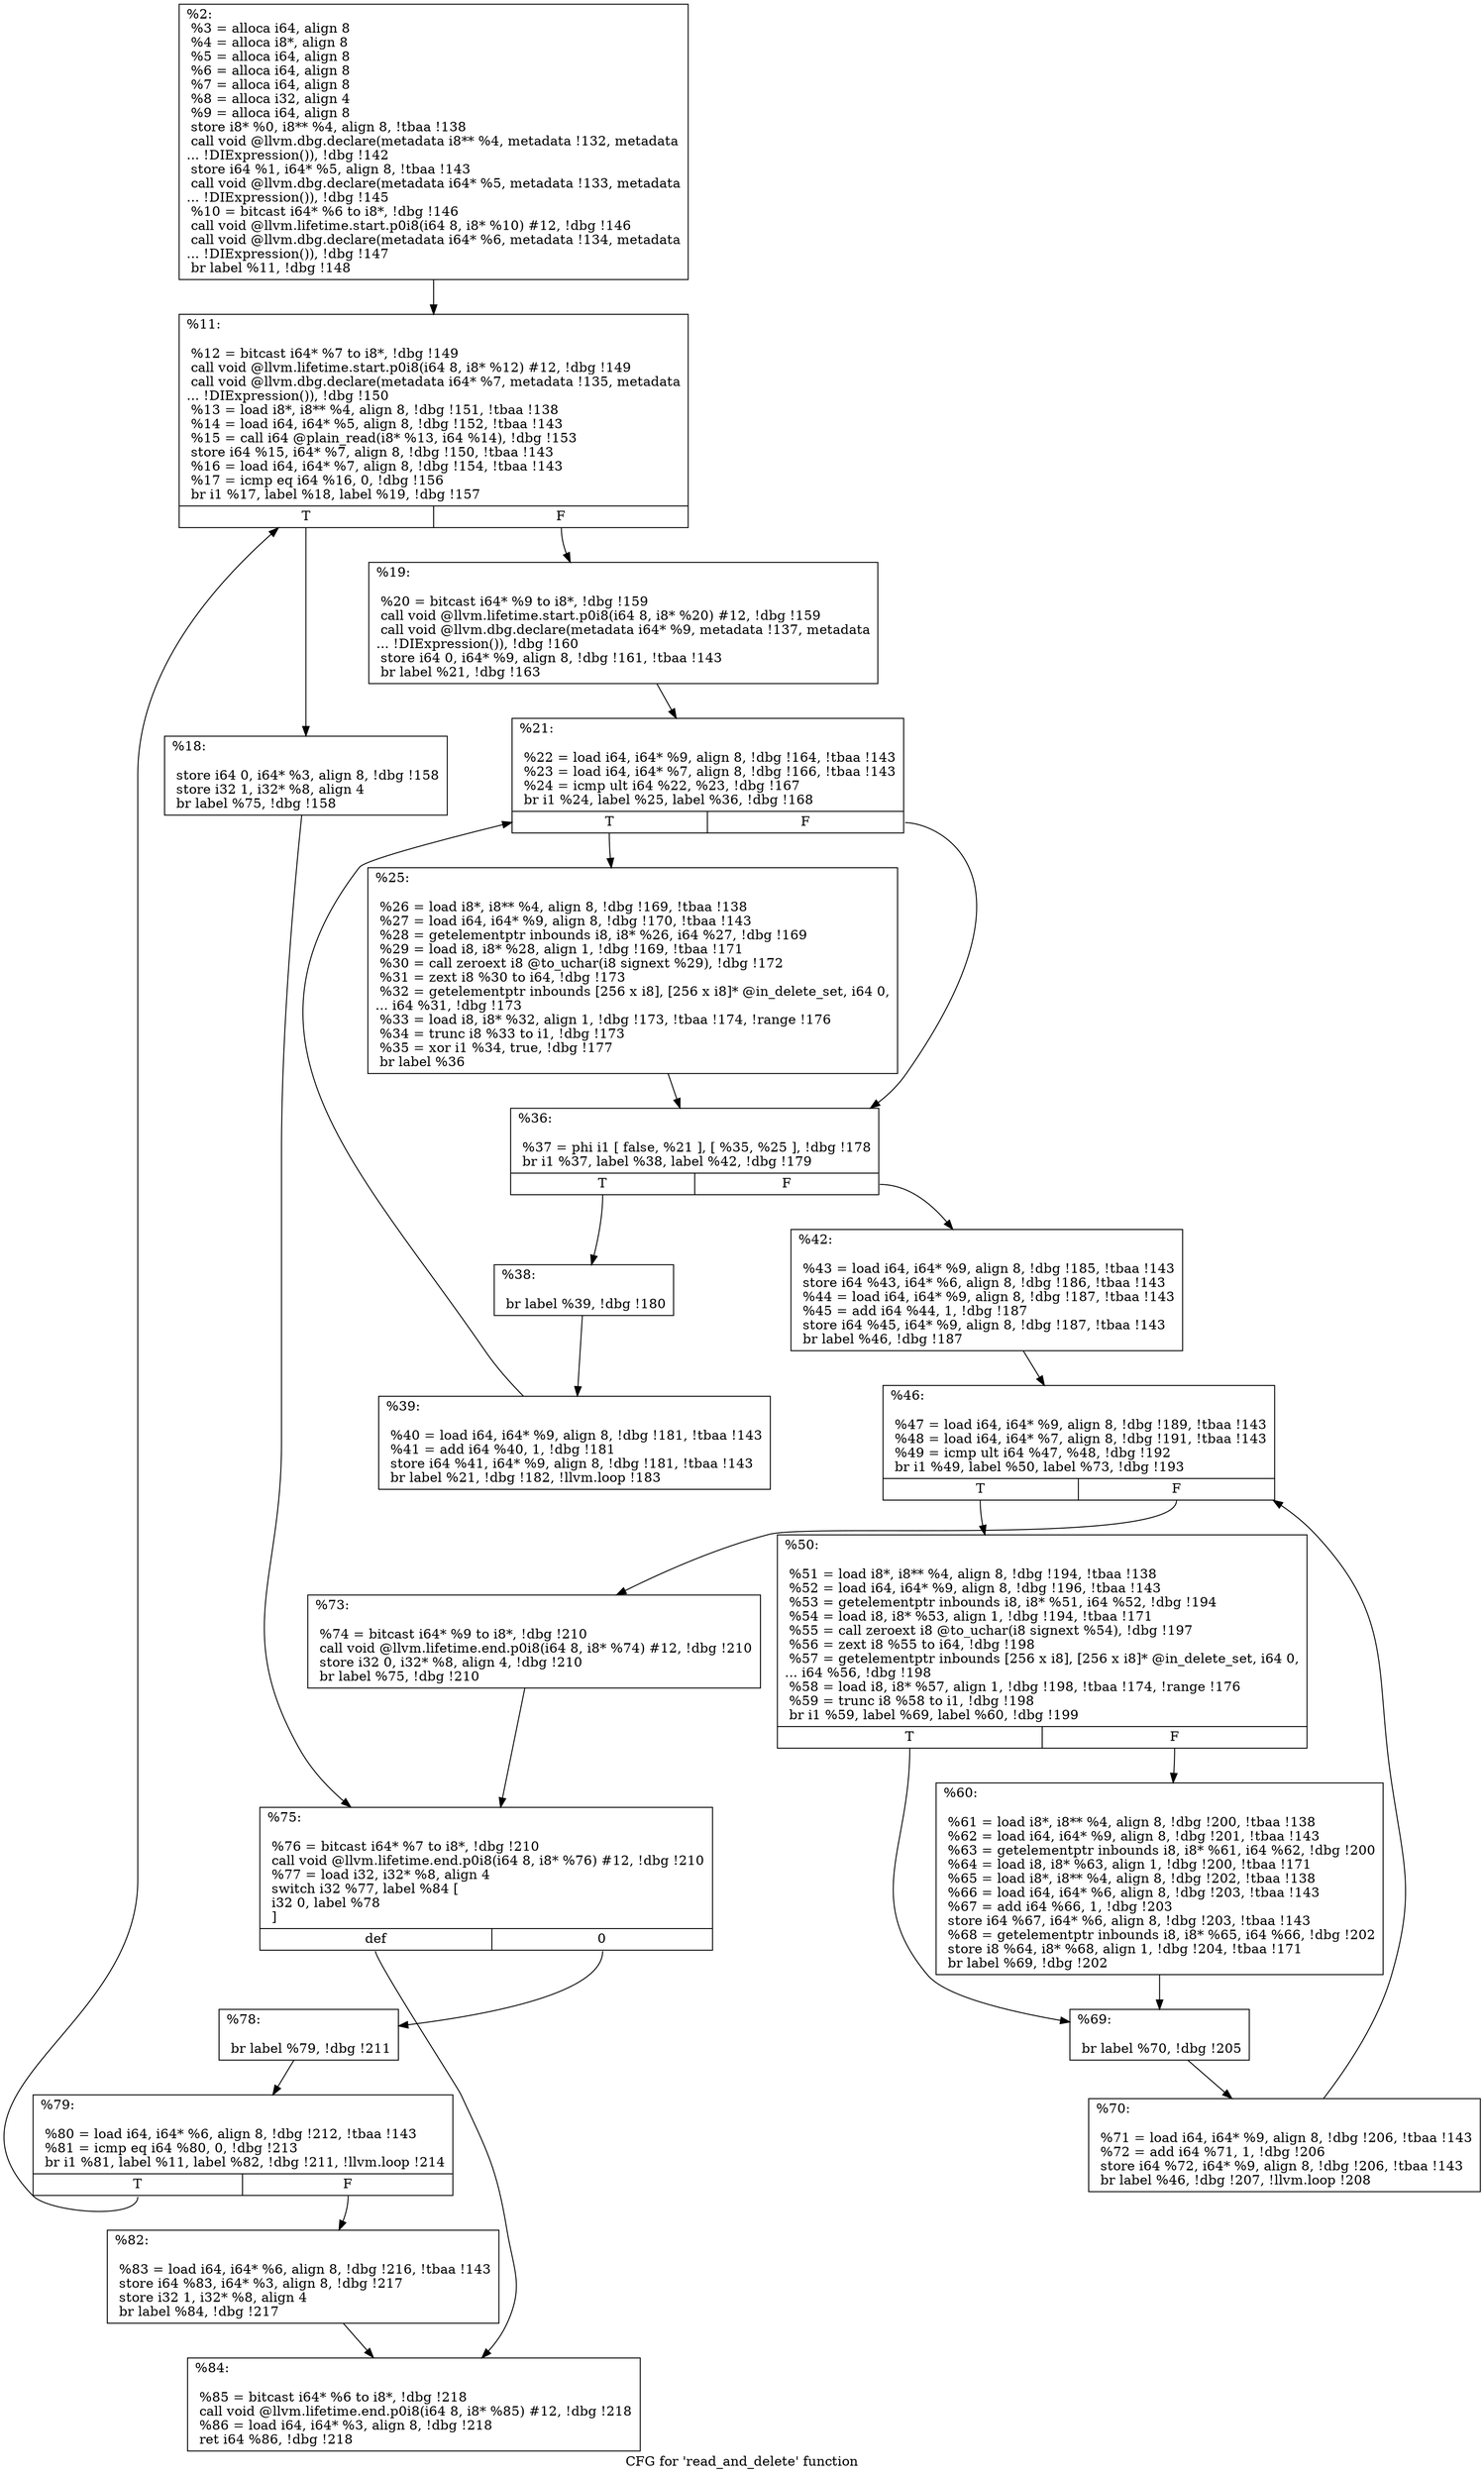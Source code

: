 digraph "CFG for 'read_and_delete' function" {
	label="CFG for 'read_and_delete' function";

	Node0x1391260 [shape=record,label="{%2:\l  %3 = alloca i64, align 8\l  %4 = alloca i8*, align 8\l  %5 = alloca i64, align 8\l  %6 = alloca i64, align 8\l  %7 = alloca i64, align 8\l  %8 = alloca i32, align 4\l  %9 = alloca i64, align 8\l  store i8* %0, i8** %4, align 8, !tbaa !138\l  call void @llvm.dbg.declare(metadata i8** %4, metadata !132, metadata\l... !DIExpression()), !dbg !142\l  store i64 %1, i64* %5, align 8, !tbaa !143\l  call void @llvm.dbg.declare(metadata i64* %5, metadata !133, metadata\l... !DIExpression()), !dbg !145\l  %10 = bitcast i64* %6 to i8*, !dbg !146\l  call void @llvm.lifetime.start.p0i8(i64 8, i8* %10) #12, !dbg !146\l  call void @llvm.dbg.declare(metadata i64* %6, metadata !134, metadata\l... !DIExpression()), !dbg !147\l  br label %11, !dbg !148\l}"];
	Node0x1391260 -> Node0x13927a0;
	Node0x13927a0 [shape=record,label="{%11:\l\l  %12 = bitcast i64* %7 to i8*, !dbg !149\l  call void @llvm.lifetime.start.p0i8(i64 8, i8* %12) #12, !dbg !149\l  call void @llvm.dbg.declare(metadata i64* %7, metadata !135, metadata\l... !DIExpression()), !dbg !150\l  %13 = load i8*, i8** %4, align 8, !dbg !151, !tbaa !138\l  %14 = load i64, i64* %5, align 8, !dbg !152, !tbaa !143\l  %15 = call i64 @plain_read(i8* %13, i64 %14), !dbg !153\l  store i64 %15, i64* %7, align 8, !dbg !150, !tbaa !143\l  %16 = load i64, i64* %7, align 8, !dbg !154, !tbaa !143\l  %17 = icmp eq i64 %16, 0, !dbg !156\l  br i1 %17, label %18, label %19, !dbg !157\l|{<s0>T|<s1>F}}"];
	Node0x13927a0:s0 -> Node0x13927f0;
	Node0x13927a0:s1 -> Node0x1392840;
	Node0x13927f0 [shape=record,label="{%18:\l\l  store i64 0, i64* %3, align 8, !dbg !158\l  store i32 1, i32* %8, align 4\l  br label %75, !dbg !158\l}"];
	Node0x13927f0 -> Node0x1392c50;
	Node0x1392840 [shape=record,label="{%19:\l\l  %20 = bitcast i64* %9 to i8*, !dbg !159\l  call void @llvm.lifetime.start.p0i8(i64 8, i8* %20) #12, !dbg !159\l  call void @llvm.dbg.declare(metadata i64* %9, metadata !137, metadata\l... !DIExpression()), !dbg !160\l  store i64 0, i64* %9, align 8, !dbg !161, !tbaa !143\l  br label %21, !dbg !163\l}"];
	Node0x1392840 -> Node0x1392890;
	Node0x1392890 [shape=record,label="{%21:\l\l  %22 = load i64, i64* %9, align 8, !dbg !164, !tbaa !143\l  %23 = load i64, i64* %7, align 8, !dbg !166, !tbaa !143\l  %24 = icmp ult i64 %22, %23, !dbg !167\l  br i1 %24, label %25, label %36, !dbg !168\l|{<s0>T|<s1>F}}"];
	Node0x1392890:s0 -> Node0x13928e0;
	Node0x1392890:s1 -> Node0x1392930;
	Node0x13928e0 [shape=record,label="{%25:\l\l  %26 = load i8*, i8** %4, align 8, !dbg !169, !tbaa !138\l  %27 = load i64, i64* %9, align 8, !dbg !170, !tbaa !143\l  %28 = getelementptr inbounds i8, i8* %26, i64 %27, !dbg !169\l  %29 = load i8, i8* %28, align 1, !dbg !169, !tbaa !171\l  %30 = call zeroext i8 @to_uchar(i8 signext %29), !dbg !172\l  %31 = zext i8 %30 to i64, !dbg !173\l  %32 = getelementptr inbounds [256 x i8], [256 x i8]* @in_delete_set, i64 0,\l... i64 %31, !dbg !173\l  %33 = load i8, i8* %32, align 1, !dbg !173, !tbaa !174, !range !176\l  %34 = trunc i8 %33 to i1, !dbg !173\l  %35 = xor i1 %34, true, !dbg !177\l  br label %36\l}"];
	Node0x13928e0 -> Node0x1392930;
	Node0x1392930 [shape=record,label="{%36:\l\l  %37 = phi i1 [ false, %21 ], [ %35, %25 ], !dbg !178\l  br i1 %37, label %38, label %42, !dbg !179\l|{<s0>T|<s1>F}}"];
	Node0x1392930:s0 -> Node0x1392980;
	Node0x1392930:s1 -> Node0x1392a20;
	Node0x1392980 [shape=record,label="{%38:\l\l  br label %39, !dbg !180\l}"];
	Node0x1392980 -> Node0x13929d0;
	Node0x13929d0 [shape=record,label="{%39:\l\l  %40 = load i64, i64* %9, align 8, !dbg !181, !tbaa !143\l  %41 = add i64 %40, 1, !dbg !181\l  store i64 %41, i64* %9, align 8, !dbg !181, !tbaa !143\l  br label %21, !dbg !182, !llvm.loop !183\l}"];
	Node0x13929d0 -> Node0x1392890;
	Node0x1392a20 [shape=record,label="{%42:\l\l  %43 = load i64, i64* %9, align 8, !dbg !185, !tbaa !143\l  store i64 %43, i64* %6, align 8, !dbg !186, !tbaa !143\l  %44 = load i64, i64* %9, align 8, !dbg !187, !tbaa !143\l  %45 = add i64 %44, 1, !dbg !187\l  store i64 %45, i64* %9, align 8, !dbg !187, !tbaa !143\l  br label %46, !dbg !187\l}"];
	Node0x1392a20 -> Node0x1392a70;
	Node0x1392a70 [shape=record,label="{%46:\l\l  %47 = load i64, i64* %9, align 8, !dbg !189, !tbaa !143\l  %48 = load i64, i64* %7, align 8, !dbg !191, !tbaa !143\l  %49 = icmp ult i64 %47, %48, !dbg !192\l  br i1 %49, label %50, label %73, !dbg !193\l|{<s0>T|<s1>F}}"];
	Node0x1392a70:s0 -> Node0x1392ac0;
	Node0x1392a70:s1 -> Node0x1392c00;
	Node0x1392ac0 [shape=record,label="{%50:\l\l  %51 = load i8*, i8** %4, align 8, !dbg !194, !tbaa !138\l  %52 = load i64, i64* %9, align 8, !dbg !196, !tbaa !143\l  %53 = getelementptr inbounds i8, i8* %51, i64 %52, !dbg !194\l  %54 = load i8, i8* %53, align 1, !dbg !194, !tbaa !171\l  %55 = call zeroext i8 @to_uchar(i8 signext %54), !dbg !197\l  %56 = zext i8 %55 to i64, !dbg !198\l  %57 = getelementptr inbounds [256 x i8], [256 x i8]* @in_delete_set, i64 0,\l... i64 %56, !dbg !198\l  %58 = load i8, i8* %57, align 1, !dbg !198, !tbaa !174, !range !176\l  %59 = trunc i8 %58 to i1, !dbg !198\l  br i1 %59, label %69, label %60, !dbg !199\l|{<s0>T|<s1>F}}"];
	Node0x1392ac0:s0 -> Node0x1392b60;
	Node0x1392ac0:s1 -> Node0x1392b10;
	Node0x1392b10 [shape=record,label="{%60:\l\l  %61 = load i8*, i8** %4, align 8, !dbg !200, !tbaa !138\l  %62 = load i64, i64* %9, align 8, !dbg !201, !tbaa !143\l  %63 = getelementptr inbounds i8, i8* %61, i64 %62, !dbg !200\l  %64 = load i8, i8* %63, align 1, !dbg !200, !tbaa !171\l  %65 = load i8*, i8** %4, align 8, !dbg !202, !tbaa !138\l  %66 = load i64, i64* %6, align 8, !dbg !203, !tbaa !143\l  %67 = add i64 %66, 1, !dbg !203\l  store i64 %67, i64* %6, align 8, !dbg !203, !tbaa !143\l  %68 = getelementptr inbounds i8, i8* %65, i64 %66, !dbg !202\l  store i8 %64, i8* %68, align 1, !dbg !204, !tbaa !171\l  br label %69, !dbg !202\l}"];
	Node0x1392b10 -> Node0x1392b60;
	Node0x1392b60 [shape=record,label="{%69:\l\l  br label %70, !dbg !205\l}"];
	Node0x1392b60 -> Node0x1392bb0;
	Node0x1392bb0 [shape=record,label="{%70:\l\l  %71 = load i64, i64* %9, align 8, !dbg !206, !tbaa !143\l  %72 = add i64 %71, 1, !dbg !206\l  store i64 %72, i64* %9, align 8, !dbg !206, !tbaa !143\l  br label %46, !dbg !207, !llvm.loop !208\l}"];
	Node0x1392bb0 -> Node0x1392a70;
	Node0x1392c00 [shape=record,label="{%73:\l\l  %74 = bitcast i64* %9 to i8*, !dbg !210\l  call void @llvm.lifetime.end.p0i8(i64 8, i8* %74) #12, !dbg !210\l  store i32 0, i32* %8, align 4, !dbg !210\l  br label %75, !dbg !210\l}"];
	Node0x1392c00 -> Node0x1392c50;
	Node0x1392c50 [shape=record,label="{%75:\l\l  %76 = bitcast i64* %7 to i8*, !dbg !210\l  call void @llvm.lifetime.end.p0i8(i64 8, i8* %76) #12, !dbg !210\l  %77 = load i32, i32* %8, align 4\l  switch i32 %77, label %84 [\l    i32 0, label %78\l  ]\l|{<s0>def|<s1>0}}"];
	Node0x1392c50:s0 -> Node0x1392d90;
	Node0x1392c50:s1 -> Node0x1392ca0;
	Node0x1392ca0 [shape=record,label="{%78:\l\l  br label %79, !dbg !211\l}"];
	Node0x1392ca0 -> Node0x1392cf0;
	Node0x1392cf0 [shape=record,label="{%79:\l\l  %80 = load i64, i64* %6, align 8, !dbg !212, !tbaa !143\l  %81 = icmp eq i64 %80, 0, !dbg !213\l  br i1 %81, label %11, label %82, !dbg !211, !llvm.loop !214\l|{<s0>T|<s1>F}}"];
	Node0x1392cf0:s0 -> Node0x13927a0;
	Node0x1392cf0:s1 -> Node0x1392d40;
	Node0x1392d40 [shape=record,label="{%82:\l\l  %83 = load i64, i64* %6, align 8, !dbg !216, !tbaa !143\l  store i64 %83, i64* %3, align 8, !dbg !217\l  store i32 1, i32* %8, align 4\l  br label %84, !dbg !217\l}"];
	Node0x1392d40 -> Node0x1392d90;
	Node0x1392d90 [shape=record,label="{%84:\l\l  %85 = bitcast i64* %6 to i8*, !dbg !218\l  call void @llvm.lifetime.end.p0i8(i64 8, i8* %85) #12, !dbg !218\l  %86 = load i64, i64* %3, align 8, !dbg !218\l  ret i64 %86, !dbg !218\l}"];
}
